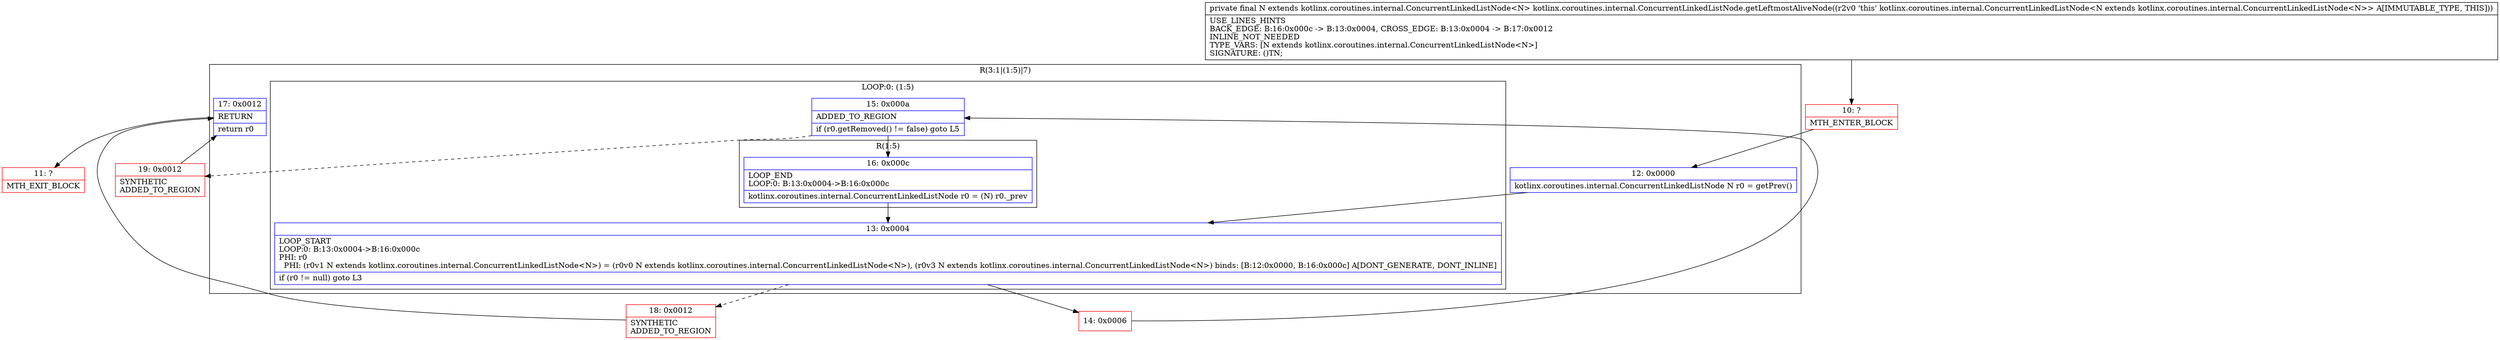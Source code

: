 digraph "CFG forkotlinx.coroutines.internal.ConcurrentLinkedListNode.getLeftmostAliveNode()Lkotlinx\/coroutines\/internal\/ConcurrentLinkedListNode;" {
subgraph cluster_Region_564341723 {
label = "R(3:1|(1:5)|7)";
node [shape=record,color=blue];
Node_12 [shape=record,label="{12\:\ 0x0000|kotlinx.coroutines.internal.ConcurrentLinkedListNode N r0 = getPrev()\l}"];
subgraph cluster_LoopRegion_1534501842 {
label = "LOOP:0: (1:5)";
node [shape=record,color=blue];
Node_13 [shape=record,label="{13\:\ 0x0004|LOOP_START\lLOOP:0: B:13:0x0004\-\>B:16:0x000c\lPHI: r0 \l  PHI: (r0v1 N extends kotlinx.coroutines.internal.ConcurrentLinkedListNode\<N\>) = (r0v0 N extends kotlinx.coroutines.internal.ConcurrentLinkedListNode\<N\>), (r0v3 N extends kotlinx.coroutines.internal.ConcurrentLinkedListNode\<N\>) binds: [B:12:0x0000, B:16:0x000c] A[DONT_GENERATE, DONT_INLINE]\l|if (r0 != null) goto L3\l}"];
Node_15 [shape=record,label="{15\:\ 0x000a|ADDED_TO_REGION\l|if (r0.getRemoved() != false) goto L5\l}"];
subgraph cluster_Region_1562104705 {
label = "R(1:5)";
node [shape=record,color=blue];
Node_16 [shape=record,label="{16\:\ 0x000c|LOOP_END\lLOOP:0: B:13:0x0004\-\>B:16:0x000c\l|kotlinx.coroutines.internal.ConcurrentLinkedListNode r0 = (N) r0._prev\l}"];
}
}
Node_17 [shape=record,label="{17\:\ 0x0012|RETURN\l|return r0\l}"];
}
Node_10 [shape=record,color=red,label="{10\:\ ?|MTH_ENTER_BLOCK\l}"];
Node_14 [shape=record,color=red,label="{14\:\ 0x0006}"];
Node_19 [shape=record,color=red,label="{19\:\ 0x0012|SYNTHETIC\lADDED_TO_REGION\l}"];
Node_11 [shape=record,color=red,label="{11\:\ ?|MTH_EXIT_BLOCK\l}"];
Node_18 [shape=record,color=red,label="{18\:\ 0x0012|SYNTHETIC\lADDED_TO_REGION\l}"];
MethodNode[shape=record,label="{private final N extends kotlinx.coroutines.internal.ConcurrentLinkedListNode\<N\> kotlinx.coroutines.internal.ConcurrentLinkedListNode.getLeftmostAliveNode((r2v0 'this' kotlinx.coroutines.internal.ConcurrentLinkedListNode\<N extends kotlinx.coroutines.internal.ConcurrentLinkedListNode\<N\>\> A[IMMUTABLE_TYPE, THIS]))  | USE_LINES_HINTS\lBACK_EDGE: B:16:0x000c \-\> B:13:0x0004, CROSS_EDGE: B:13:0x0004 \-\> B:17:0x0012\lINLINE_NOT_NEEDED\lTYPE_VARS: [N extends kotlinx.coroutines.internal.ConcurrentLinkedListNode\<N\>]\lSIGNATURE: ()TN;\l}"];
MethodNode -> Node_10;Node_12 -> Node_13;
Node_13 -> Node_14;
Node_13 -> Node_18[style=dashed];
Node_15 -> Node_16;
Node_15 -> Node_19[style=dashed];
Node_16 -> Node_13;
Node_17 -> Node_11;
Node_10 -> Node_12;
Node_14 -> Node_15;
Node_19 -> Node_17;
Node_18 -> Node_17;
}

